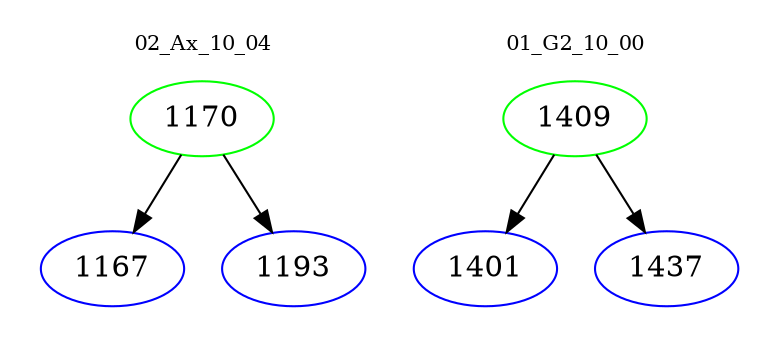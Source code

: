 digraph{
subgraph cluster_0 {
color = white
label = "02_Ax_10_04";
fontsize=10;
T0_1170 [label="1170", color="green"]
T0_1170 -> T0_1167 [color="black"]
T0_1167 [label="1167", color="blue"]
T0_1170 -> T0_1193 [color="black"]
T0_1193 [label="1193", color="blue"]
}
subgraph cluster_1 {
color = white
label = "01_G2_10_00";
fontsize=10;
T1_1409 [label="1409", color="green"]
T1_1409 -> T1_1401 [color="black"]
T1_1401 [label="1401", color="blue"]
T1_1409 -> T1_1437 [color="black"]
T1_1437 [label="1437", color="blue"]
}
}
